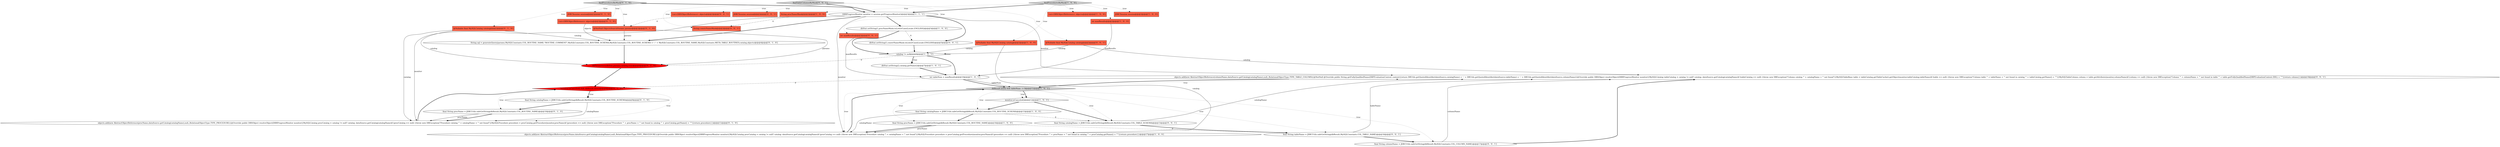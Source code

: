digraph {
24 [style = filled, label = "String sql = generateQuery(params,MySQLConstants.COL_ROUTINE_NAME,\"ROUTINE_COMMENT\",MySQLConstants.COL_ROUTINE_SCHEMA,MySQLConstants.COL_ROUTINE_SCHEMA + \",\" + MySQLConstants.COL_ROUTINE_NAME,MySQLConstants.META_TABLE_ROUTINES,catalog,objects)@@@4@@@['0', '1', '0']", fillcolor = white, shape = ellipse image = "AAA0AAABBB2BBB"];
29 [style = filled, label = "List<DBSObjectReference> objects@@@2@@@['0', '0', '1']", fillcolor = tomato, shape = box image = "AAA0AAABBB3BBB"];
11 [style = filled, label = "dbStat.setString(2,catalog.getName())@@@7@@@['1', '0', '1']", fillcolor = white, shape = ellipse image = "AAA0AAABBB1BBB"];
33 [style = filled, label = "findTableColumnsByMask['0', '0', '1']", fillcolor = lightgray, shape = diamond image = "AAA0AAABBB3BBB"];
34 [style = filled, label = "final String columnName = JDBCUtils.safeGetString(dbResult,MySQLConstants.COL_COLUMN_NAME)@@@17@@@['0', '0', '1']", fillcolor = white, shape = ellipse image = "AAA0AAABBB3BBB"];
15 [style = filled, label = "monitor.isCanceled()@@@12@@@['1', '0', '1']", fillcolor = white, shape = diamond image = "AAA0AAABBB1BBB"];
26 [style = filled, label = "@NotNull ObjectsSearchParams params@@@2@@@['0', '1', '0']", fillcolor = tomato, shape = box image = "AAA1AAABBB2BBB"];
20 [style = filled, label = "@Nullable final MySQLCatalog catalog@@@2@@@['0', '1', '0']", fillcolor = tomato, shape = box image = "AAA0AAABBB2BBB"];
18 [style = filled, label = "findProceduresByMask['0', '1', '0']", fillcolor = lightgray, shape = diamond image = "AAA0AAABBB2BBB"];
7 [style = filled, label = "int maxResults@@@2@@@['1', '0', '0']", fillcolor = tomato, shape = box image = "AAA0AAABBB1BBB"];
35 [style = filled, label = "JDBCSession session@@@2@@@['0', '0', '1']", fillcolor = tomato, shape = box image = "AAA0AAABBB3BBB"];
2 [style = filled, label = "final String catalogName = JDBCUtils.safeGetString(dbResult,MySQLConstants.COL_ROUTINE_SCHEMA)@@@15@@@['1', '0', '0']", fillcolor = white, shape = ellipse image = "AAA0AAABBB1BBB"];
17 [style = filled, label = "List<DBSObjectReference> objects@@@2@@@['0', '1', '0']", fillcolor = tomato, shape = box image = "AAA0AAABBB2BBB"];
19 [style = filled, label = "objects.add(new AbstractObjectReference(procName,dataSource.getCatalog(catalogName),null,,RelationalObjectType.TYPE_PROCEDURE){@Override public DBSObject resolveObject(DBRProgressMonitor monitor){MySQLCatalog procCatalog = catalog != null? catalog: dataSource.getCatalog(catalogName)if (procCatalog == null) {throw new DBException(\"Procedure catalog '\" + catalogName + \"' not found\")}MySQLProcedure procedure = procCatalog.getProcedure(monitor,procName)if (procedure == null) {throw new DBException(\"Procedure '\" + procName + \"' not found in catalog '\" + procCatalog.getName() + \"'\")}return procedure}})@@@11@@@['0', '1', '0']", fillcolor = white, shape = ellipse image = "AAA0AAABBB2BBB"];
23 [style = filled, label = "final String catalogName = JDBCUtils.safeGetString(dbResult,MySQLConstants.COL_ROUTINE_SCHEMA)@@@9@@@['0', '1', '0']", fillcolor = white, shape = ellipse image = "AAA0AAABBB2BBB"];
36 [style = filled, label = "final String tableName = JDBCUtils.safeGetString(dbResult,MySQLConstants.COL_TABLE_NAME)@@@16@@@['0', '0', '1']", fillcolor = white, shape = ellipse image = "AAA0AAABBB3BBB"];
37 [style = filled, label = "String constrNameMask@@@2@@@['0', '0', '1']", fillcolor = tomato, shape = box image = "AAA0AAABBB3BBB"];
32 [style = filled, label = "objects.add(new AbstractObjectReference(columnName,dataSource.getCatalog(catalogName),null,,RelationalObjectType.TYPE_TABLE_COLUMN){@NotNull @Override public String getFullyQualifiedName(DBPEvaluationContext context){return DBUtils.getQuotedIdentifier(dataSource,catalogName) + '.' + DBUtils.getQuotedIdentifier(dataSource,tableName) + '.' + DBUtils.getQuotedIdentifier(dataSource,columnName)}@Override public DBSObject resolveObject(DBRProgressMonitor monitor){MySQLCatalog tableCatalog = catalog != null? catalog: dataSource.getCatalog(catalogName)if (tableCatalog == null) {throw new DBException(\"Column catalog '\" + catalogName + \"' not found\")}MySQLTableBase table = tableCatalog.getTableCache().getObject(monitor,tableCatalog,tableName)if (table == null) {throw new DBException(\"Column table '\" + tableName + \"' not found in catalog '\" + tableCatalog.getName() + \"'\")}MySQLTableColumn column = table.getAttribute(monitor,columnName)if (column == null) {throw new DBException(\"Column '\" + columnName + \"' not found in table '\" + table.getFullyQualifiedName(DBPEvaluationContext.DDL) + \"'\")}return column}})@@@18@@@['0', '0', '1']", fillcolor = white, shape = ellipse image = "AAA0AAABBB3BBB"];
12 [style = filled, label = "findProceduresByMask['1', '0', '0']", fillcolor = lightgray, shape = diamond image = "AAA0AAABBB1BBB"];
16 [style = filled, label = "!monitor.isCanceled() && dbResult.next()@@@8@@@['0', '1', '0']", fillcolor = red, shape = diamond image = "AAA1AAABBB2BBB"];
0 [style = filled, label = "@Nullable final MySQLCatalog catalog@@@2@@@['1', '0', '0']", fillcolor = tomato, shape = box image = "AAA0AAABBB1BBB"];
21 [style = filled, label = "JDBCSession session@@@2@@@['0', '1', '0']", fillcolor = tomato, shape = box image = "AAA0AAABBB2BBB"];
14 [style = filled, label = "dbResult.next() && tableNum-- > 0@@@11@@@['1', '0', '1']", fillcolor = lightgray, shape = diamond image = "AAA0AAABBB1BBB"];
28 [style = filled, label = "@Nullable final MySQLCatalog catalog@@@2@@@['0', '0', '1']", fillcolor = tomato, shape = box image = "AAA0AAABBB3BBB"];
1 [style = filled, label = "JDBCSession session@@@2@@@['1', '0', '0']", fillcolor = tomato, shape = box image = "AAA0AAABBB1BBB"];
4 [style = filled, label = "objects.add(new AbstractObjectReference(procName,dataSource.getCatalog(catalogName),null,,RelationalObjectType.TYPE_PROCEDURE){@Override public DBSObject resolveObject(DBRProgressMonitor monitor){MySQLCatalog procCatalog = catalog != null? catalog: dataSource.getCatalog(catalogName)if (procCatalog == null) {throw new DBException(\"Procedure catalog '\" + catalogName + \"' not found\")}MySQLProcedure procedure = procCatalog.getProcedure(monitor,procName)if (procedure == null) {throw new DBException(\"Procedure '\" + procName + \"' not found in catalog '\" + procCatalog.getName() + \"'\")}return procedure}})@@@17@@@['1', '0', '0']", fillcolor = white, shape = ellipse image = "AAA0AAABBB1BBB"];
6 [style = filled, label = "DBRProgressMonitor monitor = session.getProgressMonitor()@@@3@@@['1', '1', '1']", fillcolor = white, shape = ellipse image = "AAA0AAABBB1BBB"];
13 [style = filled, label = "String procNameMask@@@2@@@['1', '0', '0']", fillcolor = tomato, shape = box image = "AAA1AAABBB1BBB"];
10 [style = filled, label = "int tableNum = maxResults@@@10@@@['1', '0', '1']", fillcolor = white, shape = ellipse image = "AAA0AAABBB1BBB"];
31 [style = filled, label = "int maxResults@@@2@@@['0', '0', '1']", fillcolor = tomato, shape = box image = "AAA0AAABBB3BBB"];
9 [style = filled, label = "final String procName = JDBCUtils.safeGetString(dbResult,MySQLConstants.COL_ROUTINE_NAME)@@@16@@@['1', '0', '0']", fillcolor = white, shape = ellipse image = "AAA0AAABBB1BBB"];
3 [style = filled, label = "dbStat.setString(1,procNameMask.toLowerCase(Locale.ENGLISH))@@@5@@@['1', '0', '0']", fillcolor = white, shape = ellipse image = "AAA0AAABBB1BBB"];
27 [style = filled, label = "dbStat.setString(1,constrNameMask.toLowerCase(Locale.ENGLISH))@@@5@@@['0', '0', '1']", fillcolor = white, shape = ellipse image = "AAA0AAABBB3BBB"];
30 [style = filled, label = "final String catalogName = JDBCUtils.safeGetString(dbResult,MySQLConstants.COL_TABLE_SCHEMA)@@@15@@@['0', '0', '1']", fillcolor = white, shape = ellipse image = "AAA0AAABBB3BBB"];
25 [style = filled, label = "final String procName = JDBCUtils.safeGetString(dbResult,MySQLConstants.COL_ROUTINE_NAME)@@@10@@@['0', '1', '0']", fillcolor = white, shape = ellipse image = "AAA0AAABBB2BBB"];
22 [style = filled, label = "fillParameters(dbStat,params,catalog,true)@@@6@@@['0', '1', '0']", fillcolor = red, shape = ellipse image = "AAA1AAABBB2BBB"];
5 [style = filled, label = "List<DBSObjectReference> objects@@@2@@@['1', '0', '0']", fillcolor = tomato, shape = box image = "AAA0AAABBB1BBB"];
8 [style = filled, label = "catalog != null@@@6@@@['1', '0', '1']", fillcolor = white, shape = diamond image = "AAA0AAABBB1BBB"];
9->36 [style = dashed, label="0"];
16->19 [style = dotted, label="true"];
6->3 [style = bold, label=""];
28->32 [style = solid, label="catalog"];
17->24 [style = solid, label="objects"];
8->10 [style = bold, label=""];
15->2 [style = bold, label=""];
26->22 [style = solid, label="params"];
34->32 [style = solid, label="columnName"];
4->14 [style = bold, label=""];
26->24 [style = solid, label="params"];
23->19 [style = solid, label="catalogName"];
6->32 [style = solid, label="monitor"];
10->14 [style = solid, label="tableNum"];
14->32 [style = dotted, label="true"];
10->14 [style = bold, label=""];
22->16 [style = bold, label=""];
33->6 [style = bold, label=""];
9->4 [style = bold, label=""];
3->27 [style = dashed, label="0"];
33->28 [style = dotted, label="true"];
23->25 [style = bold, label=""];
18->21 [style = dotted, label="true"];
12->1 [style = dotted, label="true"];
14->2 [style = dotted, label="true"];
32->14 [style = bold, label=""];
6->24 [style = bold, label=""];
30->36 [style = bold, label=""];
25->19 [style = solid, label="procName"];
2->9 [style = bold, label=""];
31->10 [style = solid, label="maxResults"];
0->4 [style = solid, label="catalog"];
16->23 [style = bold, label=""];
15->30 [style = bold, label=""];
18->20 [style = dotted, label="true"];
12->6 [style = bold, label=""];
24->22 [style = bold, label=""];
9->4 [style = solid, label="procName"];
16->23 [style = dotted, label="true"];
13->26 [style = dashed, label="0"];
2->30 [style = dashed, label="0"];
14->36 [style = dotted, label="true"];
19->16 [style = bold, label=""];
30->32 [style = solid, label="catalogName"];
8->22 [style = dashed, label="0"];
14->30 [style = dotted, label="true"];
6->27 [style = bold, label=""];
14->15 [style = dotted, label="true"];
20->24 [style = solid, label="catalog"];
12->13 [style = dotted, label="true"];
36->32 [style = solid, label="tableName"];
33->35 [style = dotted, label="true"];
20->19 [style = solid, label="catalog"];
18->6 [style = bold, label=""];
11->10 [style = bold, label=""];
12->5 [style = dotted, label="true"];
18->26 [style = dotted, label="true"];
3->8 [style = bold, label=""];
25->19 [style = bold, label=""];
20->22 [style = solid, label="catalog"];
33->29 [style = dotted, label="true"];
12->0 [style = dotted, label="true"];
28->8 [style = solid, label="catalog"];
8->11 [style = dotted, label="true"];
6->4 [style = solid, label="monitor"];
6->19 [style = solid, label="monitor"];
14->15 [style = bold, label=""];
34->32 [style = bold, label=""];
14->9 [style = dotted, label="true"];
18->17 [style = dotted, label="true"];
7->10 [style = solid, label="maxResults"];
14->34 [style = dotted, label="true"];
10->16 [style = dashed, label="0"];
16->25 [style = dotted, label="true"];
14->4 [style = dotted, label="true"];
12->7 [style = dotted, label="true"];
33->37 [style = dotted, label="true"];
8->11 [style = bold, label=""];
27->8 [style = bold, label=""];
13->37 [style = dashed, label="0"];
36->34 [style = bold, label=""];
2->4 [style = solid, label="catalogName"];
0->8 [style = solid, label="catalog"];
33->31 [style = dotted, label="true"];
}
